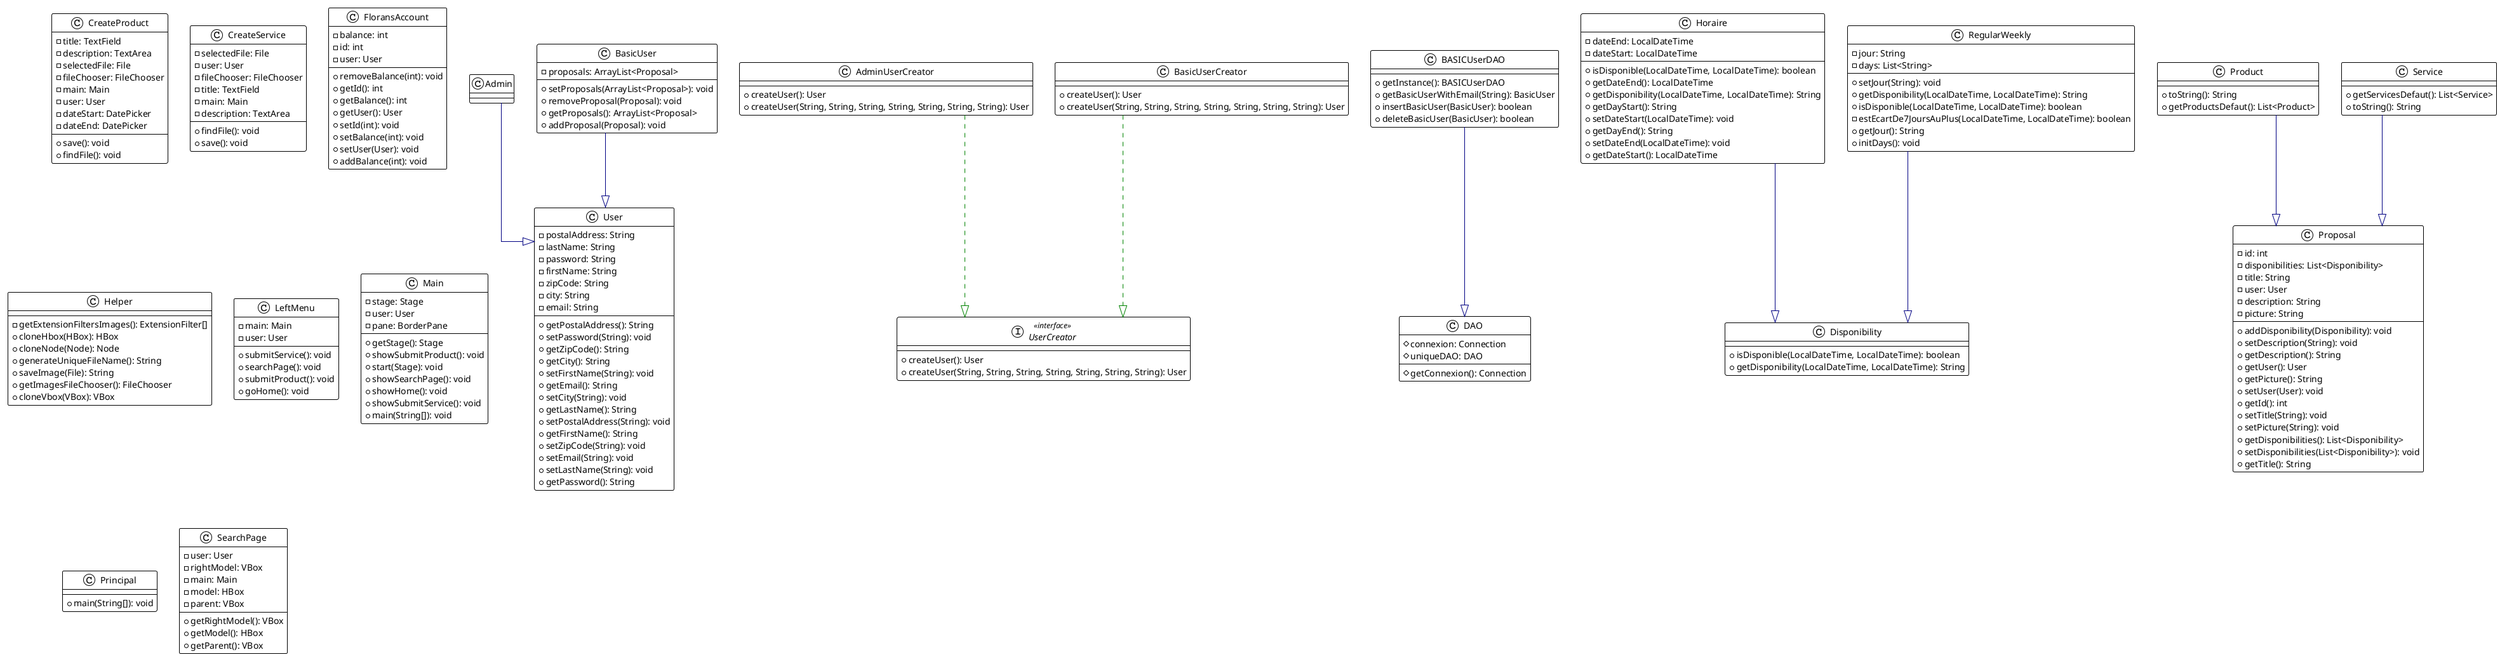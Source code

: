 @startuml

!theme plain
top to bottom direction
skinparam linetype ortho

class Admin
class AdminUserCreator {
  + createUser(): User
  + createUser(String, String, String, String, String, String, String): User
}
class BASICUserDAO {
  + getInstance(): BASICUserDAO
  + getBasicUserWithEmail(String): BasicUser
  + insertBasicUser(BasicUser): boolean
  + deleteBasicUser(BasicUser): boolean
}
class BasicUser {
  - proposals: ArrayList<Proposal>
  + setProposals(ArrayList<Proposal>): void
  + removeProposal(Proposal): void
  + getProposals(): ArrayList<Proposal>
  + addProposal(Proposal): void
}
class BasicUserCreator {
  + createUser(): User
  + createUser(String, String, String, String, String, String, String): User
}
class CreateProduct {
  - title: TextField
  - description: TextArea
  - selectedFile: File
  - fileChooser: FileChooser
  - main: Main
  - user: User
  - dateStart: DatePicker
  - dateEnd: DatePicker
  + save(): void
  + findFile(): void
}
class CreateService {
  - selectedFile: File
  - user: User
  - fileChooser: FileChooser
  - title: TextField
  - main: Main
  - description: TextArea
  + findFile(): void
  + save(): void
}
class DAO {
  # connexion: Connection
  # uniqueDAO: DAO
  # getConnexion(): Connection
}
class Disponibility {
  + isDisponible(LocalDateTime, LocalDateTime): boolean
  + getDisponibility(LocalDateTime, LocalDateTime): String
}
class FloransAccount {
  - balance: int
  - id: int
  - user: User
  + removeBalance(int): void
  + getId(): int
  + getBalance(): int
  + getUser(): User
  + setId(int): void
  + setBalance(int): void
  + setUser(User): void
  + addBalance(int): void
}
class Helper {
  - getExtensionFiltersImages(): ExtensionFilter[]
  + cloneHbox(HBox): HBox
  + cloneNode(Node): Node
  + generateUniqueFileName(): String
  + saveImage(File): String
  + getImagesFileChooser(): FileChooser
  + cloneVbox(VBox): VBox
}
class Horaire {
  - dateEnd: LocalDateTime
  - dateStart: LocalDateTime
  + isDisponible(LocalDateTime, LocalDateTime): boolean
  + getDateEnd(): LocalDateTime
  + getDisponibility(LocalDateTime, LocalDateTime): String
  + getDayStart(): String
  + setDateStart(LocalDateTime): void
  + getDayEnd(): String
  + setDateEnd(LocalDateTime): void
  + getDateStart(): LocalDateTime
}
class LeftMenu {
  - main: Main
  - user: User
  + submitService(): void
  + searchPage(): void
  + submitProduct(): void
  + goHome(): void
}
class Main {
  - stage: Stage
  - user: User
  - pane: BorderPane
  + getStage(): Stage
  + showSubmitProduct(): void
  + start(Stage): void
  + showSearchPage(): void
  + showHome(): void
  + showSubmitService(): void
  + main(String[]): void
}
class Principal {
  + main(String[]): void
}
class Product {
  + toString(): String
  + getProductsDefaut(): List<Product>
}
class Proposal {
  - id: int
  - disponibilities: List<Disponibility>
  - title: String
  - user: User
  - description: String
  - picture: String
  + addDisponibility(Disponibility): void
  + setDescription(String): void
  + getDescription(): String
  + getUser(): User
  + getPicture(): String
  + setUser(User): void
  + getId(): int
  + setTitle(String): void
  + setPicture(String): void
  + getDisponibilities(): List<Disponibility>
  + setDisponibilities(List<Disponibility>): void
  + getTitle(): String
}
class RegularWeekly {
  - jour: String
  - days: List<String>
  + setJour(String): void
  + getDisponibility(LocalDateTime, LocalDateTime): String
  + isDisponible(LocalDateTime, LocalDateTime): boolean
  - estEcartDe7JoursAuPlus(LocalDateTime, LocalDateTime): boolean
  + getJour(): String
  + initDays(): void
}
class SearchPage {
  - user: User
  - rightModel: VBox
  - main: Main
  - model: HBox
  - parent: VBox
  + getRightModel(): VBox
  + getModel(): HBox
  + getParent(): VBox
}
class Service {
  + getServicesDefaut(): List<Service>
  + toString(): String
}
class User {
  - postalAddress: String
  - lastName: String
  - password: String
  - firstName: String
  - zipCode: String
  - city: String
  - email: String
  + getPostalAddress(): String
  + setPassword(String): void
  + getZipCode(): String
  + getCity(): String
  + setFirstName(String): void
  + getEmail(): String
  + setCity(String): void
  + getLastName(): String
  + setPostalAddress(String): void
  + getFirstName(): String
  + setZipCode(String): void
  + setEmail(String): void
  + setLastName(String): void
  + getPassword(): String
}
interface UserCreator << interface >> {
  + createUser(): User
  + createUser(String, String, String, String, String, String, String): User
}

Admin             -[#000082,plain]-^  User             
AdminUserCreator  -[#008200,dashed]-^  UserCreator      
BASICUserDAO      -[#000082,plain]-^  DAO              
BasicUser         -[#000082,plain]-^  User             
BasicUserCreator  -[#008200,dashed]-^  UserCreator      
Horaire           -[#000082,plain]-^  Disponibility    
Product           -[#000082,plain]-^  Proposal         
RegularWeekly     -[#000082,plain]-^  Disponibility    
Service           -[#000082,plain]-^  Proposal         
@enduml
